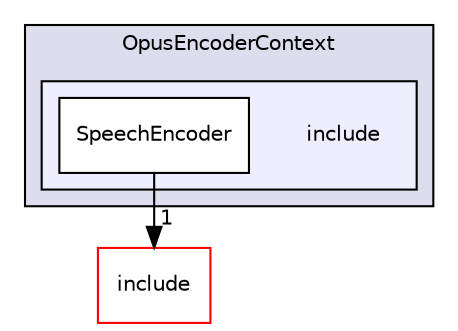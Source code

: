 digraph "/workplace/avs-device-sdk/SpeechEncoder/OpusEncoderContext/include" {
  compound=true
  node [ fontsize="10", fontname="Helvetica"];
  edge [ labelfontsize="10", labelfontname="Helvetica"];
  subgraph clusterdir_9380053b18258191a72e7d4db96903c7 {
    graph [ bgcolor="#ddddee", pencolor="black", label="OpusEncoderContext" fontname="Helvetica", fontsize="10", URL="dir_9380053b18258191a72e7d4db96903c7.html"]
  subgraph clusterdir_40361ce46d5301bb7fc9012f63c9bd0e {
    graph [ bgcolor="#eeeeff", pencolor="black", label="" URL="dir_40361ce46d5301bb7fc9012f63c9bd0e.html"];
    dir_40361ce46d5301bb7fc9012f63c9bd0e [shape=plaintext label="include"];
    dir_0a24648f5734fa81ba89fd0f27cf182b [shape=box label="SpeechEncoder" color="black" fillcolor="white" style="filled" URL="dir_0a24648f5734fa81ba89fd0f27cf182b.html"];
  }
  }
  dir_42bcecaea8b07e2c1ef02db2f3150d05 [shape=box label="include" fillcolor="white" style="filled" color="red" URL="dir_42bcecaea8b07e2c1ef02db2f3150d05.html"];
  dir_0a24648f5734fa81ba89fd0f27cf182b->dir_42bcecaea8b07e2c1ef02db2f3150d05 [headlabel="1", labeldistance=1.5 headhref="dir_000298_000294.html"];
}
